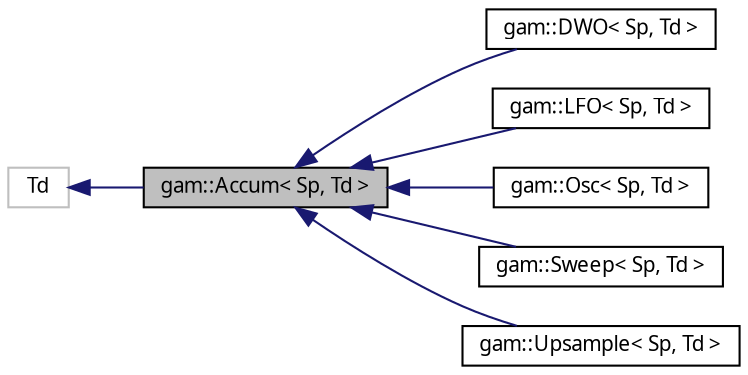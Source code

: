 digraph "gam::Accum&lt; Sp, Td &gt;"
{
 // LATEX_PDF_SIZE
  bgcolor="transparent";
  edge [fontname="FreeSans.ttf",fontsize="10",labelfontname="FreeSans.ttf",labelfontsize="10"];
  node [fontname="FreeSans.ttf",fontsize="10",shape=record];
  rankdir="LR";
  Node1 [label="gam::Accum\< Sp, Td \>",height=0.2,width=0.4,color="black", fillcolor="grey75", style="filled", fontcolor="black",tooltip="Fixed-point phase accumulator."];
  Node2 -> Node1 [dir="back",color="midnightblue",fontsize="10",style="solid",fontname="FreeSans.ttf"];
  Node2 [label="Td",height=0.2,width=0.4,color="grey75",tooltip=" "];
  Node1 -> Node3 [dir="back",color="midnightblue",fontsize="10",style="solid",fontname="FreeSans.ttf"];
  Node3 [label="gam::DWO\< Sp, Td \>",height=0.2,width=0.4,color="black",URL="$classgam_1_1_d_w_o.html",tooltip="Differenced wave oscillator."];
  Node1 -> Node4 [dir="back",color="midnightblue",fontsize="10",style="solid",fontname="FreeSans.ttf"];
  Node4 [label="gam::LFO\< Sp, Td \>",height=0.2,width=0.4,color="black",URL="$classgam_1_1_l_f_o.html",tooltip="Low-frequency oscillator."];
  Node1 -> Node5 [dir="back",color="midnightblue",fontsize="10",style="solid",fontname="FreeSans.ttf"];
  Node5 [label="gam::Osc\< Sp, Td \>",height=0.2,width=0.4,color="black",URL="$classgam_1_1_osc.html",tooltip="Tabulated function oscillator."];
  Node1 -> Node6 [dir="back",color="midnightblue",fontsize="10",style="solid",fontname="FreeSans.ttf"];
  Node6 [label="gam::Sweep\< Sp, Td \>",height=0.2,width=0.4,color="black",URL="$classgam_1_1_sweep.html",tooltip="Linear sweep in interval [0,1)"];
  Node1 -> Node7 [dir="back",color="midnightblue",fontsize="10",style="solid",fontname="FreeSans.ttf"];
  Node7 [label="gam::Upsample\< Sp, Td \>",height=0.2,width=0.4,color="black",URL="$classgam_1_1_upsample.html",tooltip="Upsamples and interpolates a signal."];
}
